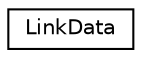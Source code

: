 digraph G
{
  edge [fontname="Helvetica",fontsize="10",labelfontname="Helvetica",labelfontsize="10"];
  node [fontname="Helvetica",fontsize="10",shape=record];
  rankdir=LR;
  Node1 [label="LinkData",height=0.2,width=0.4,color="black", fillcolor="white", style="filled",URL="$d0/df2/structLinkData.html"];
}
